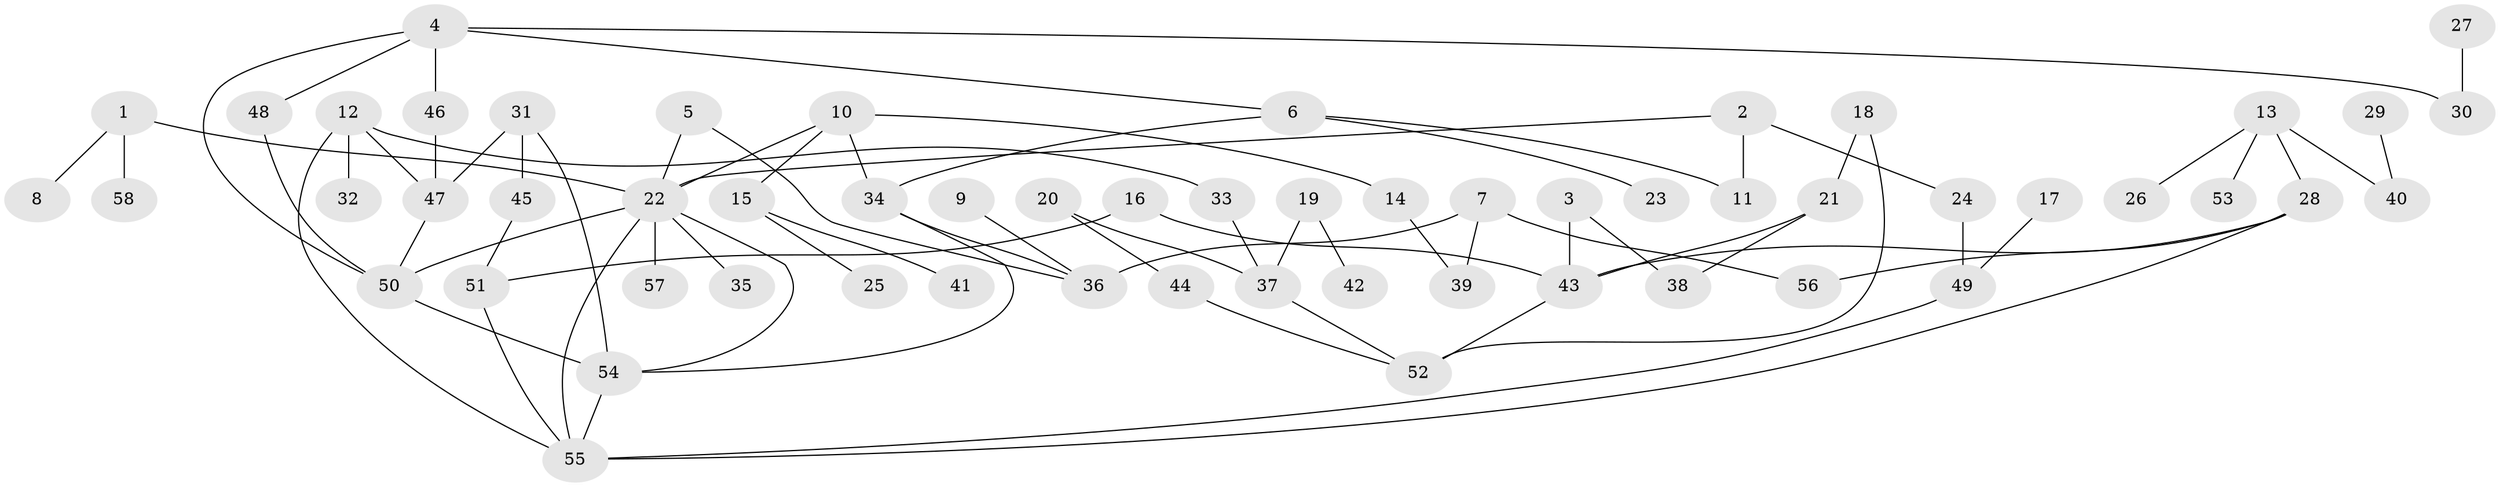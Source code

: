 // original degree distribution, {11: 0.008620689655172414, 7: 0.017241379310344827, 3: 0.16379310344827586, 4: 0.06896551724137931, 5: 0.04310344827586207, 6: 0.017241379310344827, 1: 0.35344827586206895, 2: 0.3275862068965517}
// Generated by graph-tools (version 1.1) at 2025/01/03/09/25 03:01:11]
// undirected, 58 vertices, 76 edges
graph export_dot {
graph [start="1"]
  node [color=gray90,style=filled];
  1;
  2;
  3;
  4;
  5;
  6;
  7;
  8;
  9;
  10;
  11;
  12;
  13;
  14;
  15;
  16;
  17;
  18;
  19;
  20;
  21;
  22;
  23;
  24;
  25;
  26;
  27;
  28;
  29;
  30;
  31;
  32;
  33;
  34;
  35;
  36;
  37;
  38;
  39;
  40;
  41;
  42;
  43;
  44;
  45;
  46;
  47;
  48;
  49;
  50;
  51;
  52;
  53;
  54;
  55;
  56;
  57;
  58;
  1 -- 8 [weight=1.0];
  1 -- 22 [weight=1.0];
  1 -- 58 [weight=1.0];
  2 -- 11 [weight=1.0];
  2 -- 22 [weight=1.0];
  2 -- 24 [weight=1.0];
  3 -- 38 [weight=1.0];
  3 -- 43 [weight=1.0];
  4 -- 6 [weight=1.0];
  4 -- 30 [weight=1.0];
  4 -- 46 [weight=1.0];
  4 -- 48 [weight=1.0];
  4 -- 50 [weight=1.0];
  5 -- 22 [weight=1.0];
  5 -- 36 [weight=1.0];
  6 -- 11 [weight=1.0];
  6 -- 23 [weight=1.0];
  6 -- 34 [weight=1.0];
  7 -- 36 [weight=1.0];
  7 -- 39 [weight=1.0];
  7 -- 56 [weight=1.0];
  9 -- 36 [weight=1.0];
  10 -- 14 [weight=1.0];
  10 -- 15 [weight=1.0];
  10 -- 22 [weight=1.0];
  10 -- 34 [weight=1.0];
  12 -- 32 [weight=1.0];
  12 -- 33 [weight=1.0];
  12 -- 47 [weight=1.0];
  12 -- 55 [weight=1.0];
  13 -- 26 [weight=1.0];
  13 -- 28 [weight=1.0];
  13 -- 40 [weight=1.0];
  13 -- 53 [weight=1.0];
  14 -- 39 [weight=1.0];
  15 -- 25 [weight=1.0];
  15 -- 41 [weight=1.0];
  16 -- 43 [weight=1.0];
  16 -- 51 [weight=1.0];
  17 -- 49 [weight=1.0];
  18 -- 21 [weight=1.0];
  18 -- 52 [weight=1.0];
  19 -- 37 [weight=1.0];
  19 -- 42 [weight=1.0];
  20 -- 37 [weight=1.0];
  20 -- 44 [weight=1.0];
  21 -- 38 [weight=1.0];
  21 -- 43 [weight=1.0];
  22 -- 35 [weight=1.0];
  22 -- 50 [weight=1.0];
  22 -- 54 [weight=1.0];
  22 -- 55 [weight=1.0];
  22 -- 57 [weight=1.0];
  24 -- 49 [weight=1.0];
  27 -- 30 [weight=1.0];
  28 -- 43 [weight=1.0];
  28 -- 55 [weight=1.0];
  28 -- 56 [weight=1.0];
  29 -- 40 [weight=1.0];
  31 -- 45 [weight=1.0];
  31 -- 47 [weight=1.0];
  31 -- 54 [weight=1.0];
  33 -- 37 [weight=1.0];
  34 -- 36 [weight=1.0];
  34 -- 54 [weight=1.0];
  37 -- 52 [weight=1.0];
  43 -- 52 [weight=1.0];
  44 -- 52 [weight=1.0];
  45 -- 51 [weight=1.0];
  46 -- 47 [weight=1.0];
  47 -- 50 [weight=1.0];
  48 -- 50 [weight=1.0];
  49 -- 55 [weight=1.0];
  50 -- 54 [weight=1.0];
  51 -- 55 [weight=1.0];
  54 -- 55 [weight=1.0];
}

